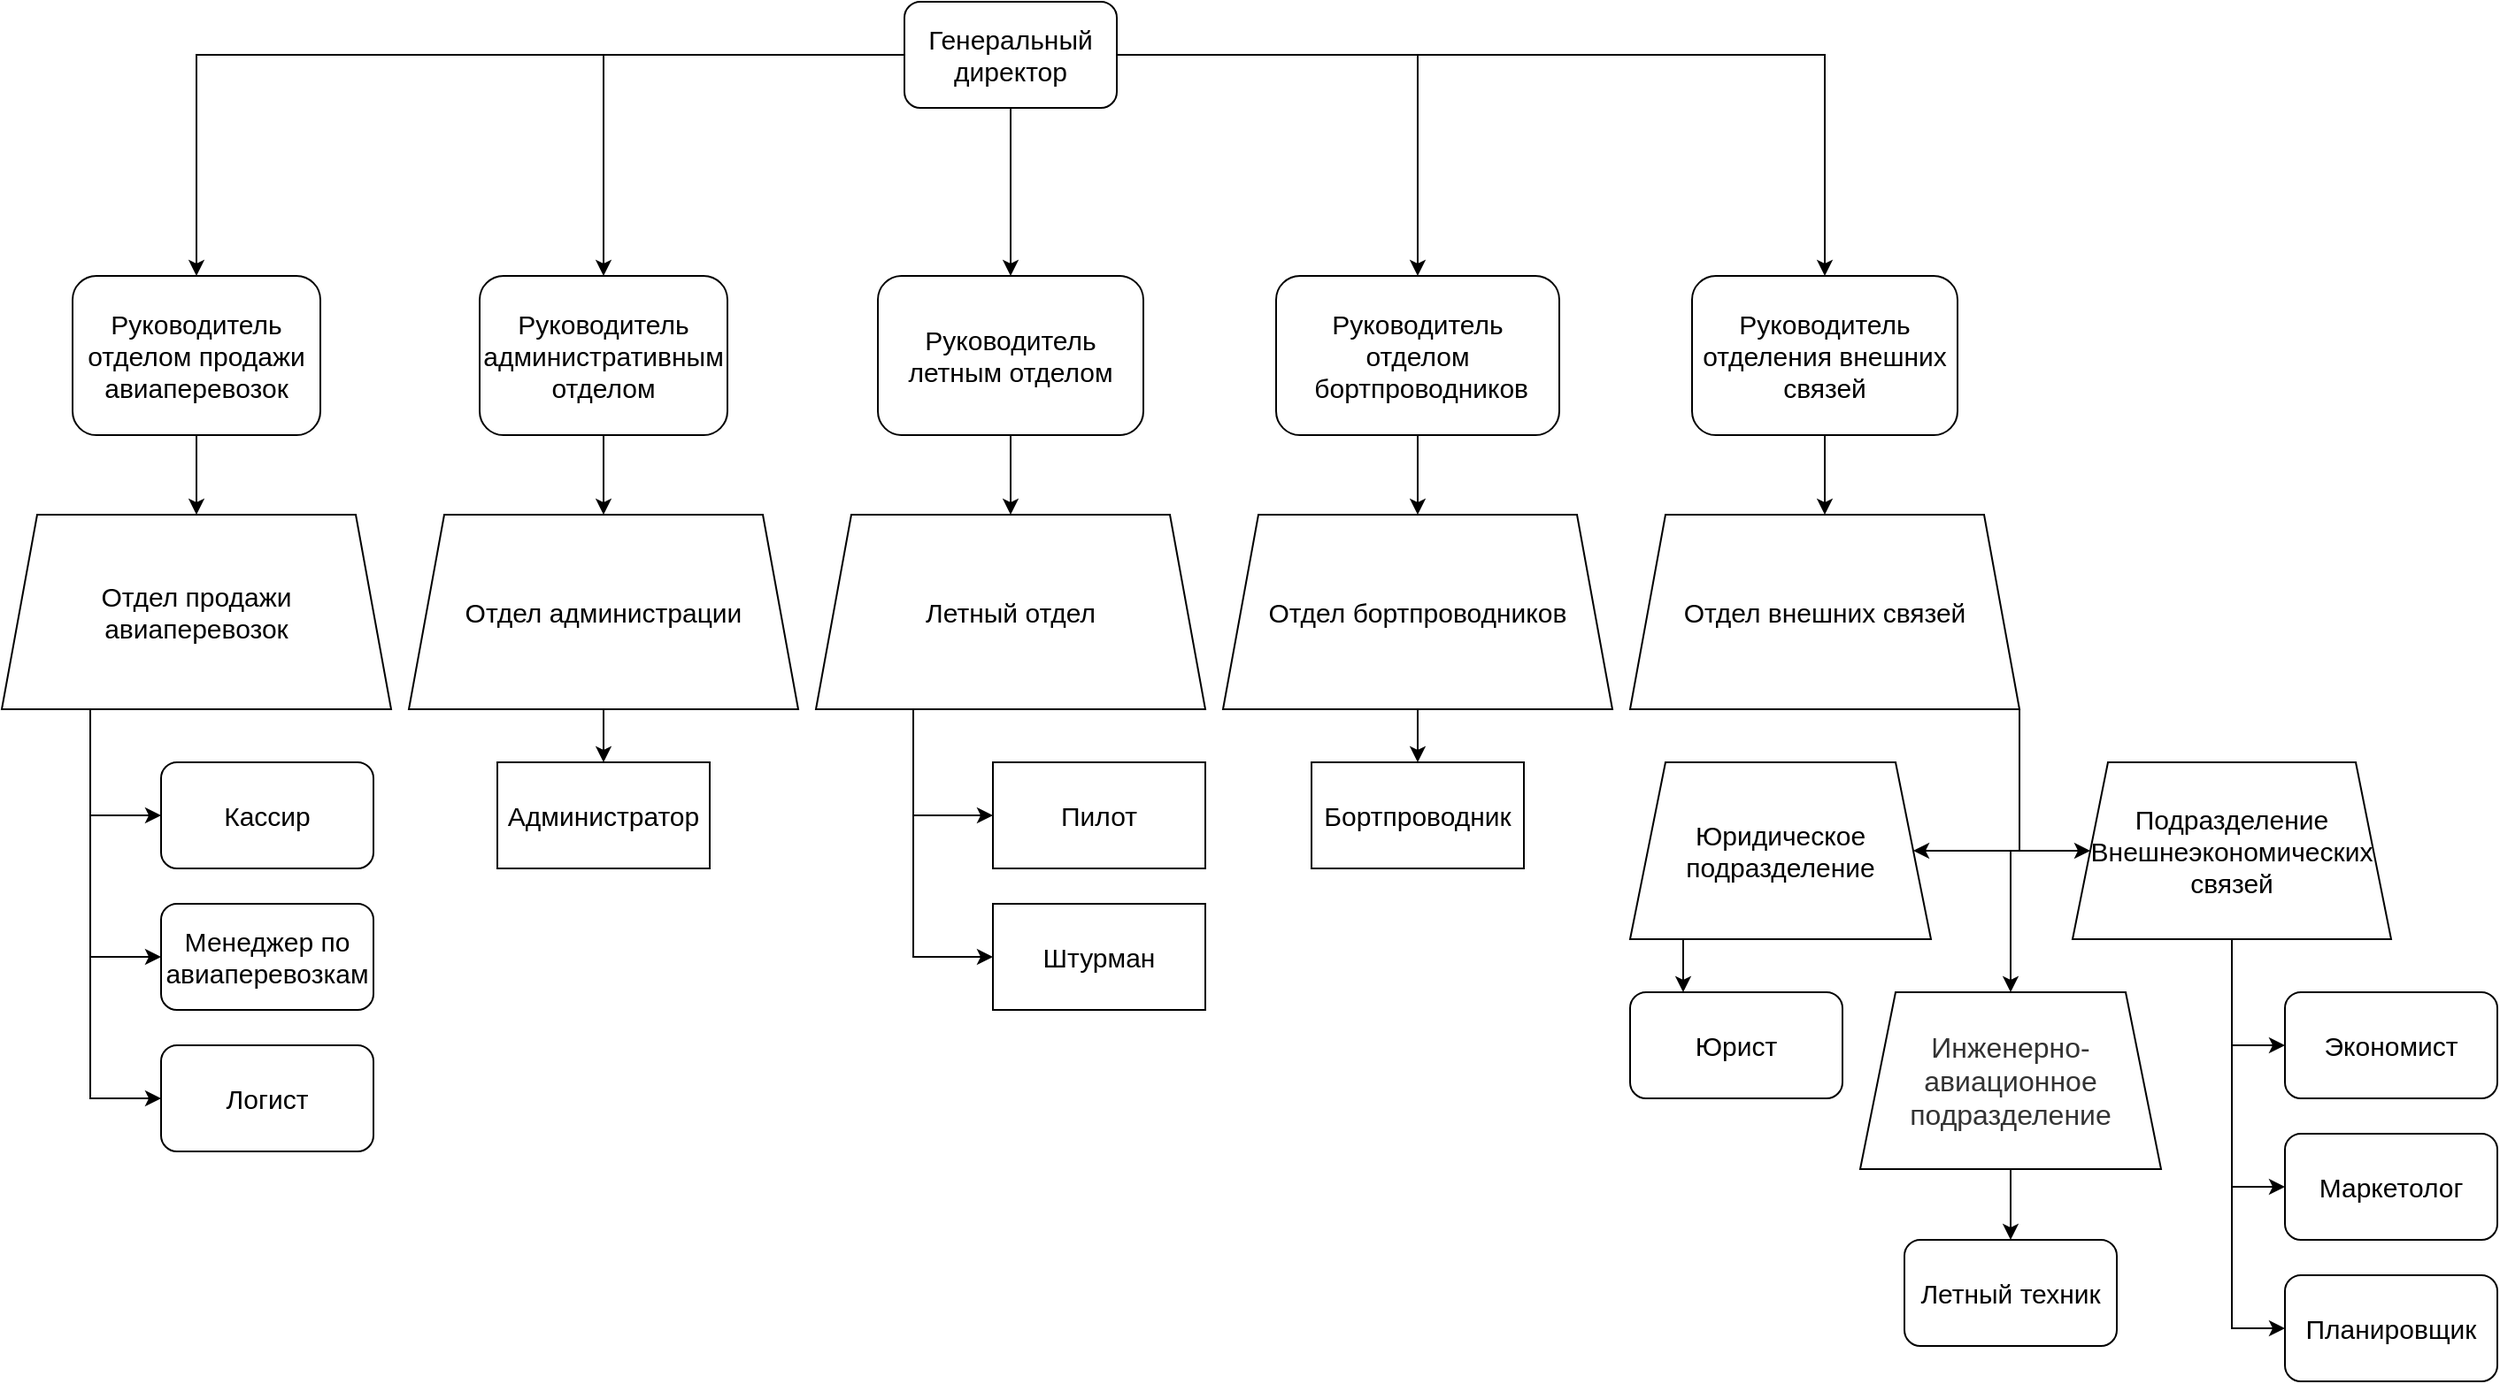 <mxfile version="18.0.6" type="github">
  <diagram name="Page-1" id="97916047-d0de-89f5-080d-49f4d83e522f">
    <mxGraphModel dx="2062" dy="1149" grid="1" gridSize="10" guides="1" tooltips="1" connect="1" arrows="1" fold="1" page="1" pageScale="1.5" pageWidth="1169" pageHeight="827" background="none" math="0" shadow="0">
      <root>
        <mxCell id="0" />
        <mxCell id="1" parent="0" />
        <mxCell id="-T22v1vM4pec5ZSHBmMc-65" style="edgeStyle=orthogonalEdgeStyle;rounded=0;orthogonalLoop=1;jettySize=auto;html=1;entryX=0.5;entryY=0;entryDx=0;entryDy=0;fontSize=15;" edge="1" parent="1" source="-T22v1vM4pec5ZSHBmMc-55" target="-T22v1vM4pec5ZSHBmMc-63">
          <mxGeometry relative="1" as="geometry" />
        </mxCell>
        <mxCell id="-T22v1vM4pec5ZSHBmMc-66" style="edgeStyle=orthogonalEdgeStyle;rounded=0;orthogonalLoop=1;jettySize=auto;html=1;entryX=0.5;entryY=0;entryDx=0;entryDy=0;fontSize=15;" edge="1" parent="1" source="-T22v1vM4pec5ZSHBmMc-55" target="-T22v1vM4pec5ZSHBmMc-58">
          <mxGeometry relative="1" as="geometry" />
        </mxCell>
        <mxCell id="-T22v1vM4pec5ZSHBmMc-67" style="edgeStyle=orthogonalEdgeStyle;rounded=0;orthogonalLoop=1;jettySize=auto;html=1;entryX=0.5;entryY=0;entryDx=0;entryDy=0;fontSize=15;" edge="1" parent="1" source="-T22v1vM4pec5ZSHBmMc-55" target="-T22v1vM4pec5ZSHBmMc-61">
          <mxGeometry relative="1" as="geometry" />
        </mxCell>
        <mxCell id="-T22v1vM4pec5ZSHBmMc-68" style="edgeStyle=orthogonalEdgeStyle;rounded=0;orthogonalLoop=1;jettySize=auto;html=1;fontSize=15;" edge="1" parent="1" source="-T22v1vM4pec5ZSHBmMc-55" target="-T22v1vM4pec5ZSHBmMc-62">
          <mxGeometry relative="1" as="geometry" />
        </mxCell>
        <mxCell id="-T22v1vM4pec5ZSHBmMc-86" style="edgeStyle=orthogonalEdgeStyle;rounded=0;orthogonalLoop=1;jettySize=auto;html=1;fontSize=15;" edge="1" parent="1" source="-T22v1vM4pec5ZSHBmMc-55" target="-T22v1vM4pec5ZSHBmMc-83">
          <mxGeometry relative="1" as="geometry" />
        </mxCell>
        <mxCell id="-T22v1vM4pec5ZSHBmMc-55" value="&lt;font style=&quot;font-size: 15px;&quot;&gt;Генеральный директор&lt;/font&gt;" style="rounded=1;whiteSpace=wrap;html=1;" vertex="1" parent="1">
          <mxGeometry x="790" y="40" width="120" height="60" as="geometry" />
        </mxCell>
        <mxCell id="-T22v1vM4pec5ZSHBmMc-72" value="" style="edgeStyle=orthogonalEdgeStyle;rounded=0;orthogonalLoop=1;jettySize=auto;html=1;fontSize=15;" edge="1" parent="1" source="-T22v1vM4pec5ZSHBmMc-58" target="-T22v1vM4pec5ZSHBmMc-71">
          <mxGeometry relative="1" as="geometry" />
        </mxCell>
        <mxCell id="-T22v1vM4pec5ZSHBmMc-58" value="&lt;font style=&quot;font-size: 15px;&quot;&gt;Руководитель административным отделом&lt;/font&gt;" style="rounded=1;whiteSpace=wrap;html=1;" vertex="1" parent="1">
          <mxGeometry x="550" y="195" width="140" height="90" as="geometry" />
        </mxCell>
        <mxCell id="-T22v1vM4pec5ZSHBmMc-74" value="" style="edgeStyle=orthogonalEdgeStyle;rounded=0;orthogonalLoop=1;jettySize=auto;html=1;fontSize=15;" edge="1" parent="1" source="-T22v1vM4pec5ZSHBmMc-61" target="-T22v1vM4pec5ZSHBmMc-73">
          <mxGeometry relative="1" as="geometry" />
        </mxCell>
        <mxCell id="-T22v1vM4pec5ZSHBmMc-61" value="Руководитель летным отделом" style="rounded=1;whiteSpace=wrap;html=1;fontSize=15;" vertex="1" parent="1">
          <mxGeometry x="775" y="195" width="150" height="90" as="geometry" />
        </mxCell>
        <mxCell id="-T22v1vM4pec5ZSHBmMc-76" value="" style="edgeStyle=orthogonalEdgeStyle;rounded=0;orthogonalLoop=1;jettySize=auto;html=1;fontSize=15;" edge="1" parent="1" source="-T22v1vM4pec5ZSHBmMc-62" target="-T22v1vM4pec5ZSHBmMc-75">
          <mxGeometry relative="1" as="geometry" />
        </mxCell>
        <mxCell id="-T22v1vM4pec5ZSHBmMc-62" value="Руководитель отделом&lt;br&gt;&amp;nbsp;бортпроводников" style="rounded=1;whiteSpace=wrap;html=1;fontSize=15;" vertex="1" parent="1">
          <mxGeometry x="1000" y="195" width="160" height="90" as="geometry" />
        </mxCell>
        <mxCell id="-T22v1vM4pec5ZSHBmMc-70" value="" style="edgeStyle=orthogonalEdgeStyle;rounded=0;orthogonalLoop=1;jettySize=auto;html=1;fontSize=15;" edge="1" parent="1" source="-T22v1vM4pec5ZSHBmMc-63" target="-T22v1vM4pec5ZSHBmMc-69">
          <mxGeometry relative="1" as="geometry" />
        </mxCell>
        <mxCell id="-T22v1vM4pec5ZSHBmMc-63" value="Руководитель отделом продажи авиаперевозок" style="rounded=1;whiteSpace=wrap;html=1;fontSize=15;" vertex="1" parent="1">
          <mxGeometry x="320" y="195" width="140" height="90" as="geometry" />
        </mxCell>
        <mxCell id="-T22v1vM4pec5ZSHBmMc-91" value="" style="edgeStyle=orthogonalEdgeStyle;rounded=0;orthogonalLoop=1;jettySize=auto;html=1;fontSize=15;" edge="1" parent="1" source="-T22v1vM4pec5ZSHBmMc-69" target="-T22v1vM4pec5ZSHBmMc-79">
          <mxGeometry relative="1" as="geometry">
            <Array as="points">
              <mxPoint x="330" y="500" />
            </Array>
          </mxGeometry>
        </mxCell>
        <mxCell id="-T22v1vM4pec5ZSHBmMc-109" style="edgeStyle=orthogonalEdgeStyle;rounded=0;orthogonalLoop=1;jettySize=auto;html=1;exitX=0.25;exitY=1;exitDx=0;exitDy=0;entryX=0;entryY=0.5;entryDx=0;entryDy=0;fontSize=15;" edge="1" parent="1" source="-T22v1vM4pec5ZSHBmMc-69" target="-T22v1vM4pec5ZSHBmMc-108">
          <mxGeometry relative="1" as="geometry">
            <Array as="points">
              <mxPoint x="330" y="440" />
              <mxPoint x="330" y="580" />
            </Array>
          </mxGeometry>
        </mxCell>
        <mxCell id="-T22v1vM4pec5ZSHBmMc-111" style="edgeStyle=orthogonalEdgeStyle;rounded=0;orthogonalLoop=1;jettySize=auto;html=1;exitX=0.25;exitY=1;exitDx=0;exitDy=0;entryX=0;entryY=0.5;entryDx=0;entryDy=0;fontSize=15;" edge="1" parent="1" source="-T22v1vM4pec5ZSHBmMc-69" target="-T22v1vM4pec5ZSHBmMc-110">
          <mxGeometry relative="1" as="geometry">
            <Array as="points">
              <mxPoint x="330" y="440" />
              <mxPoint x="330" y="660" />
            </Array>
          </mxGeometry>
        </mxCell>
        <mxCell id="-T22v1vM4pec5ZSHBmMc-69" value="&lt;span style=&quot;&quot;&gt;Отдел продажи &lt;br&gt;авиаперевозок&lt;/span&gt;" style="shape=trapezoid;perimeter=trapezoidPerimeter;whiteSpace=wrap;html=1;fixedSize=1;fontSize=15;" vertex="1" parent="1">
          <mxGeometry x="280" y="330" width="220" height="110" as="geometry" />
        </mxCell>
        <mxCell id="-T22v1vM4pec5ZSHBmMc-92" value="" style="edgeStyle=orthogonalEdgeStyle;rounded=0;orthogonalLoop=1;jettySize=auto;html=1;fontSize=15;" edge="1" parent="1" source="-T22v1vM4pec5ZSHBmMc-71" target="-T22v1vM4pec5ZSHBmMc-80">
          <mxGeometry relative="1" as="geometry" />
        </mxCell>
        <mxCell id="-T22v1vM4pec5ZSHBmMc-71" value="&lt;span style=&quot;&quot;&gt;Отдел администрации&lt;/span&gt;" style="shape=trapezoid;perimeter=trapezoidPerimeter;whiteSpace=wrap;html=1;fixedSize=1;fontSize=15;" vertex="1" parent="1">
          <mxGeometry x="510" y="330" width="220" height="110" as="geometry" />
        </mxCell>
        <mxCell id="-T22v1vM4pec5ZSHBmMc-113" style="edgeStyle=orthogonalEdgeStyle;rounded=0;orthogonalLoop=1;jettySize=auto;html=1;exitX=0.25;exitY=1;exitDx=0;exitDy=0;entryX=0;entryY=0.5;entryDx=0;entryDy=0;fontSize=15;" edge="1" parent="1" source="-T22v1vM4pec5ZSHBmMc-73" target="-T22v1vM4pec5ZSHBmMc-81">
          <mxGeometry relative="1" as="geometry" />
        </mxCell>
        <mxCell id="-T22v1vM4pec5ZSHBmMc-114" style="edgeStyle=orthogonalEdgeStyle;rounded=0;orthogonalLoop=1;jettySize=auto;html=1;exitX=0.25;exitY=1;exitDx=0;exitDy=0;entryX=0;entryY=0.5;entryDx=0;entryDy=0;fontSize=15;" edge="1" parent="1" source="-T22v1vM4pec5ZSHBmMc-73" target="-T22v1vM4pec5ZSHBmMc-112">
          <mxGeometry relative="1" as="geometry" />
        </mxCell>
        <mxCell id="-T22v1vM4pec5ZSHBmMc-73" value="&lt;span style=&quot;&quot;&gt;Летный отдел&lt;br&gt;&lt;/span&gt;" style="shape=trapezoid;perimeter=trapezoidPerimeter;whiteSpace=wrap;html=1;fixedSize=1;fontSize=15;" vertex="1" parent="1">
          <mxGeometry x="740" y="330" width="220" height="110" as="geometry" />
        </mxCell>
        <mxCell id="-T22v1vM4pec5ZSHBmMc-95" value="" style="edgeStyle=orthogonalEdgeStyle;rounded=0;orthogonalLoop=1;jettySize=auto;html=1;fontSize=15;" edge="1" parent="1" source="-T22v1vM4pec5ZSHBmMc-75" target="-T22v1vM4pec5ZSHBmMc-82">
          <mxGeometry relative="1" as="geometry" />
        </mxCell>
        <mxCell id="-T22v1vM4pec5ZSHBmMc-75" value="&lt;span style=&quot;&quot;&gt;Отдел бортпроводников&lt;br&gt;&lt;/span&gt;" style="shape=trapezoid;perimeter=trapezoidPerimeter;whiteSpace=wrap;html=1;fixedSize=1;fontSize=15;" vertex="1" parent="1">
          <mxGeometry x="970" y="330" width="220" height="110" as="geometry" />
        </mxCell>
        <mxCell id="-T22v1vM4pec5ZSHBmMc-79" value="Кассир" style="rounded=1;whiteSpace=wrap;html=1;fontSize=15;" vertex="1" parent="1">
          <mxGeometry x="370" y="470" width="120" height="60" as="geometry" />
        </mxCell>
        <mxCell id="-T22v1vM4pec5ZSHBmMc-80" value="Администратор" style="rounded=0;whiteSpace=wrap;html=1;fontSize=15;" vertex="1" parent="1">
          <mxGeometry x="560" y="470" width="120" height="60" as="geometry" />
        </mxCell>
        <mxCell id="-T22v1vM4pec5ZSHBmMc-81" value="Пилот" style="rounded=0;whiteSpace=wrap;html=1;fontSize=15;" vertex="1" parent="1">
          <mxGeometry x="840" y="470" width="120" height="60" as="geometry" />
        </mxCell>
        <mxCell id="-T22v1vM4pec5ZSHBmMc-82" value="Бортпроводник" style="rounded=0;whiteSpace=wrap;html=1;fontSize=15;" vertex="1" parent="1">
          <mxGeometry x="1020" y="470" width="120" height="60" as="geometry" />
        </mxCell>
        <mxCell id="-T22v1vM4pec5ZSHBmMc-85" value="" style="edgeStyle=orthogonalEdgeStyle;rounded=0;orthogonalLoop=1;jettySize=auto;html=1;fontSize=15;" edge="1" parent="1" source="-T22v1vM4pec5ZSHBmMc-83" target="-T22v1vM4pec5ZSHBmMc-84">
          <mxGeometry relative="1" as="geometry" />
        </mxCell>
        <mxCell id="-T22v1vM4pec5ZSHBmMc-83" value="Руководитель отделения внешних связей" style="rounded=1;whiteSpace=wrap;html=1;fontSize=15;" vertex="1" parent="1">
          <mxGeometry x="1235" y="195" width="150" height="90" as="geometry" />
        </mxCell>
        <mxCell id="-T22v1vM4pec5ZSHBmMc-98" style="edgeStyle=orthogonalEdgeStyle;rounded=0;orthogonalLoop=1;jettySize=auto;html=1;exitX=1;exitY=1;exitDx=0;exitDy=0;entryX=1;entryY=0.5;entryDx=0;entryDy=0;fontSize=15;" edge="1" parent="1" source="-T22v1vM4pec5ZSHBmMc-84" target="-T22v1vM4pec5ZSHBmMc-88">
          <mxGeometry relative="1" as="geometry">
            <Array as="points">
              <mxPoint x="1420" y="520" />
            </Array>
          </mxGeometry>
        </mxCell>
        <mxCell id="-T22v1vM4pec5ZSHBmMc-100" style="edgeStyle=orthogonalEdgeStyle;rounded=0;orthogonalLoop=1;jettySize=auto;html=1;exitX=1;exitY=1;exitDx=0;exitDy=0;entryX=0;entryY=0.5;entryDx=0;entryDy=0;fontSize=15;" edge="1" parent="1" source="-T22v1vM4pec5ZSHBmMc-84" target="-T22v1vM4pec5ZSHBmMc-90">
          <mxGeometry relative="1" as="geometry">
            <Array as="points">
              <mxPoint x="1420" y="520" />
            </Array>
          </mxGeometry>
        </mxCell>
        <mxCell id="-T22v1vM4pec5ZSHBmMc-101" style="edgeStyle=orthogonalEdgeStyle;rounded=0;orthogonalLoop=1;jettySize=auto;html=1;exitX=1;exitY=1;exitDx=0;exitDy=0;entryX=0.5;entryY=0;entryDx=0;entryDy=0;fontSize=15;" edge="1" parent="1" source="-T22v1vM4pec5ZSHBmMc-84" target="-T22v1vM4pec5ZSHBmMc-89">
          <mxGeometry relative="1" as="geometry" />
        </mxCell>
        <mxCell id="-T22v1vM4pec5ZSHBmMc-84" value="&lt;span style=&quot;&quot;&gt;Отдел&amp;nbsp;&lt;/span&gt;внешних связей&lt;span style=&quot;&quot;&gt;&lt;br&gt;&lt;/span&gt;" style="shape=trapezoid;perimeter=trapezoidPerimeter;whiteSpace=wrap;html=1;fixedSize=1;fontSize=15;" vertex="1" parent="1">
          <mxGeometry x="1200" y="330" width="220" height="110" as="geometry" />
        </mxCell>
        <mxCell id="-T22v1vM4pec5ZSHBmMc-103" style="edgeStyle=orthogonalEdgeStyle;rounded=0;orthogonalLoop=1;jettySize=auto;html=1;exitX=0.25;exitY=1;exitDx=0;exitDy=0;entryX=0.25;entryY=0;entryDx=0;entryDy=0;fontSize=15;" edge="1" parent="1" source="-T22v1vM4pec5ZSHBmMc-88" target="-T22v1vM4pec5ZSHBmMc-102">
          <mxGeometry relative="1" as="geometry" />
        </mxCell>
        <mxCell id="-T22v1vM4pec5ZSHBmMc-88" value="Юридическое&lt;br&gt;подразделение" style="shape=trapezoid;perimeter=trapezoidPerimeter;whiteSpace=wrap;html=1;fixedSize=1;fontSize=15;" vertex="1" parent="1">
          <mxGeometry x="1200" y="470" width="170" height="100" as="geometry" />
        </mxCell>
        <mxCell id="-T22v1vM4pec5ZSHBmMc-107" value="" style="edgeStyle=orthogonalEdgeStyle;rounded=0;orthogonalLoop=1;jettySize=auto;html=1;fontSize=15;" edge="1" parent="1" source="-T22v1vM4pec5ZSHBmMc-89" target="-T22v1vM4pec5ZSHBmMc-106">
          <mxGeometry relative="1" as="geometry" />
        </mxCell>
        <mxCell id="-T22v1vM4pec5ZSHBmMc-89" value="&lt;span style=&quot;color: rgb(51, 51, 51); font-family: &amp;quot;YS Text&amp;quot;, Arial, Helvetica, sans-serif; font-size: 16px; text-align: start; background-color: rgb(255, 255, 255);&quot;&gt;Инженерно-авиационное&lt;br&gt;подразделение&lt;br&gt;&lt;/span&gt;" style="shape=trapezoid;perimeter=trapezoidPerimeter;whiteSpace=wrap;html=1;fixedSize=1;fontSize=15;" vertex="1" parent="1">
          <mxGeometry x="1330" y="600" width="170" height="100" as="geometry" />
        </mxCell>
        <mxCell id="-T22v1vM4pec5ZSHBmMc-117" style="edgeStyle=orthogonalEdgeStyle;rounded=0;orthogonalLoop=1;jettySize=auto;html=1;exitX=0.5;exitY=1;exitDx=0;exitDy=0;entryX=0;entryY=0.5;entryDx=0;entryDy=0;fontSize=15;" edge="1" parent="1" source="-T22v1vM4pec5ZSHBmMc-90" target="-T22v1vM4pec5ZSHBmMc-104">
          <mxGeometry relative="1" as="geometry" />
        </mxCell>
        <mxCell id="-T22v1vM4pec5ZSHBmMc-118" style="edgeStyle=orthogonalEdgeStyle;rounded=0;orthogonalLoop=1;jettySize=auto;html=1;exitX=0.5;exitY=1;exitDx=0;exitDy=0;entryX=0;entryY=0.5;entryDx=0;entryDy=0;fontSize=15;" edge="1" parent="1" source="-T22v1vM4pec5ZSHBmMc-90" target="-T22v1vM4pec5ZSHBmMc-115">
          <mxGeometry relative="1" as="geometry" />
        </mxCell>
        <mxCell id="-T22v1vM4pec5ZSHBmMc-119" style="edgeStyle=orthogonalEdgeStyle;rounded=0;orthogonalLoop=1;jettySize=auto;html=1;exitX=0.5;exitY=1;exitDx=0;exitDy=0;entryX=0;entryY=0.5;entryDx=0;entryDy=0;fontSize=15;" edge="1" parent="1" source="-T22v1vM4pec5ZSHBmMc-90" target="-T22v1vM4pec5ZSHBmMc-116">
          <mxGeometry relative="1" as="geometry" />
        </mxCell>
        <mxCell id="-T22v1vM4pec5ZSHBmMc-90" value="Подразделение&lt;br&gt;Внешнеэкономических связей" style="shape=trapezoid;perimeter=trapezoidPerimeter;whiteSpace=wrap;html=1;fixedSize=1;fontSize=15;" vertex="1" parent="1">
          <mxGeometry x="1450" y="470" width="180" height="100" as="geometry" />
        </mxCell>
        <mxCell id="-T22v1vM4pec5ZSHBmMc-102" value="Юрист" style="rounded=1;whiteSpace=wrap;html=1;fontSize=15;" vertex="1" parent="1">
          <mxGeometry x="1200" y="600" width="120" height="60" as="geometry" />
        </mxCell>
        <mxCell id="-T22v1vM4pec5ZSHBmMc-104" value="Экономист" style="rounded=1;whiteSpace=wrap;html=1;fontSize=15;" vertex="1" parent="1">
          <mxGeometry x="1570" y="600" width="120" height="60" as="geometry" />
        </mxCell>
        <mxCell id="-T22v1vM4pec5ZSHBmMc-106" value="Летный техник" style="rounded=1;whiteSpace=wrap;html=1;fontSize=15;" vertex="1" parent="1">
          <mxGeometry x="1355" y="740" width="120" height="60" as="geometry" />
        </mxCell>
        <mxCell id="-T22v1vM4pec5ZSHBmMc-108" value="Менеджер по авиаперевозкам" style="rounded=1;whiteSpace=wrap;html=1;fontSize=15;" vertex="1" parent="1">
          <mxGeometry x="370" y="550" width="120" height="60" as="geometry" />
        </mxCell>
        <mxCell id="-T22v1vM4pec5ZSHBmMc-110" value="Логист" style="rounded=1;whiteSpace=wrap;html=1;fontSize=15;" vertex="1" parent="1">
          <mxGeometry x="370" y="630" width="120" height="60" as="geometry" />
        </mxCell>
        <mxCell id="-T22v1vM4pec5ZSHBmMc-112" value="Штурман" style="rounded=0;whiteSpace=wrap;html=1;fontSize=15;" vertex="1" parent="1">
          <mxGeometry x="840" y="550" width="120" height="60" as="geometry" />
        </mxCell>
        <mxCell id="-T22v1vM4pec5ZSHBmMc-115" value="Маркетолог" style="rounded=1;whiteSpace=wrap;html=1;fontSize=15;" vertex="1" parent="1">
          <mxGeometry x="1570" y="680" width="120" height="60" as="geometry" />
        </mxCell>
        <mxCell id="-T22v1vM4pec5ZSHBmMc-116" value="Планировщик" style="rounded=1;whiteSpace=wrap;html=1;fontSize=15;" vertex="1" parent="1">
          <mxGeometry x="1570" y="760" width="120" height="60" as="geometry" />
        </mxCell>
      </root>
    </mxGraphModel>
  </diagram>
</mxfile>
